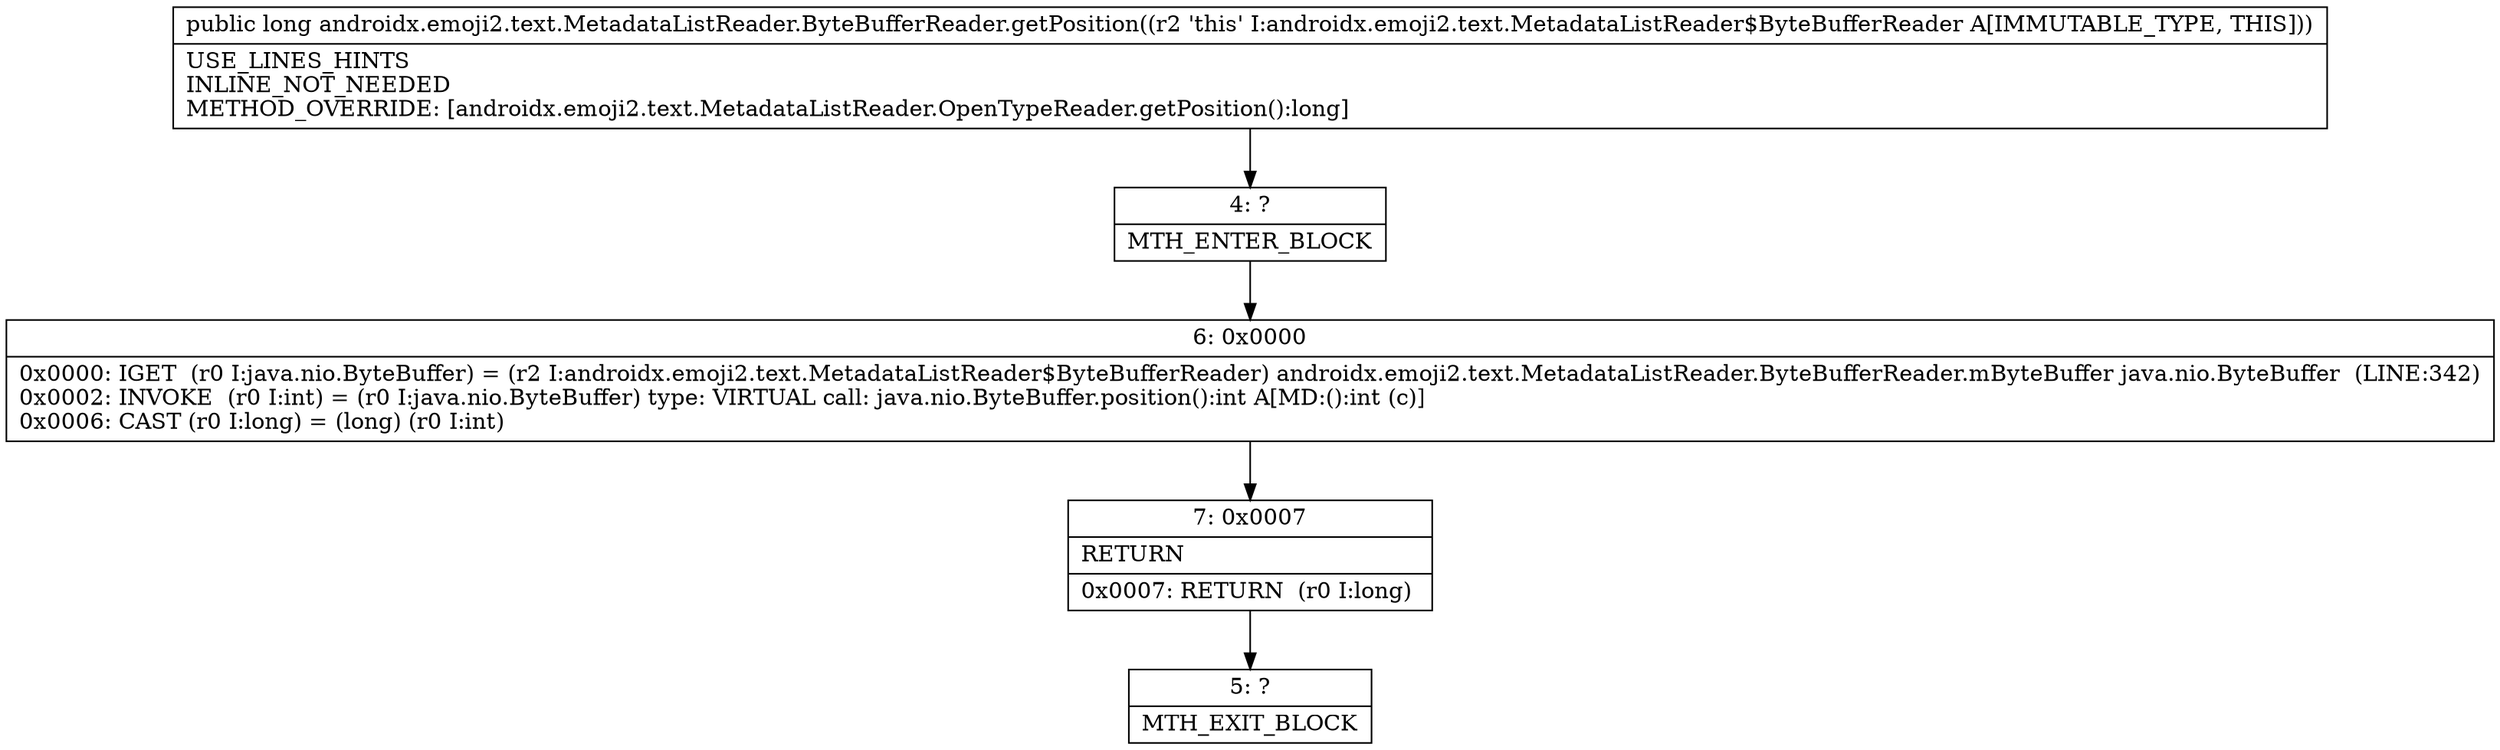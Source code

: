 digraph "CFG forandroidx.emoji2.text.MetadataListReader.ByteBufferReader.getPosition()J" {
Node_4 [shape=record,label="{4\:\ ?|MTH_ENTER_BLOCK\l}"];
Node_6 [shape=record,label="{6\:\ 0x0000|0x0000: IGET  (r0 I:java.nio.ByteBuffer) = (r2 I:androidx.emoji2.text.MetadataListReader$ByteBufferReader) androidx.emoji2.text.MetadataListReader.ByteBufferReader.mByteBuffer java.nio.ByteBuffer  (LINE:342)\l0x0002: INVOKE  (r0 I:int) = (r0 I:java.nio.ByteBuffer) type: VIRTUAL call: java.nio.ByteBuffer.position():int A[MD:():int (c)]\l0x0006: CAST (r0 I:long) = (long) (r0 I:int) \l}"];
Node_7 [shape=record,label="{7\:\ 0x0007|RETURN\l|0x0007: RETURN  (r0 I:long) \l}"];
Node_5 [shape=record,label="{5\:\ ?|MTH_EXIT_BLOCK\l}"];
MethodNode[shape=record,label="{public long androidx.emoji2.text.MetadataListReader.ByteBufferReader.getPosition((r2 'this' I:androidx.emoji2.text.MetadataListReader$ByteBufferReader A[IMMUTABLE_TYPE, THIS]))  | USE_LINES_HINTS\lINLINE_NOT_NEEDED\lMETHOD_OVERRIDE: [androidx.emoji2.text.MetadataListReader.OpenTypeReader.getPosition():long]\l}"];
MethodNode -> Node_4;Node_4 -> Node_6;
Node_6 -> Node_7;
Node_7 -> Node_5;
}

